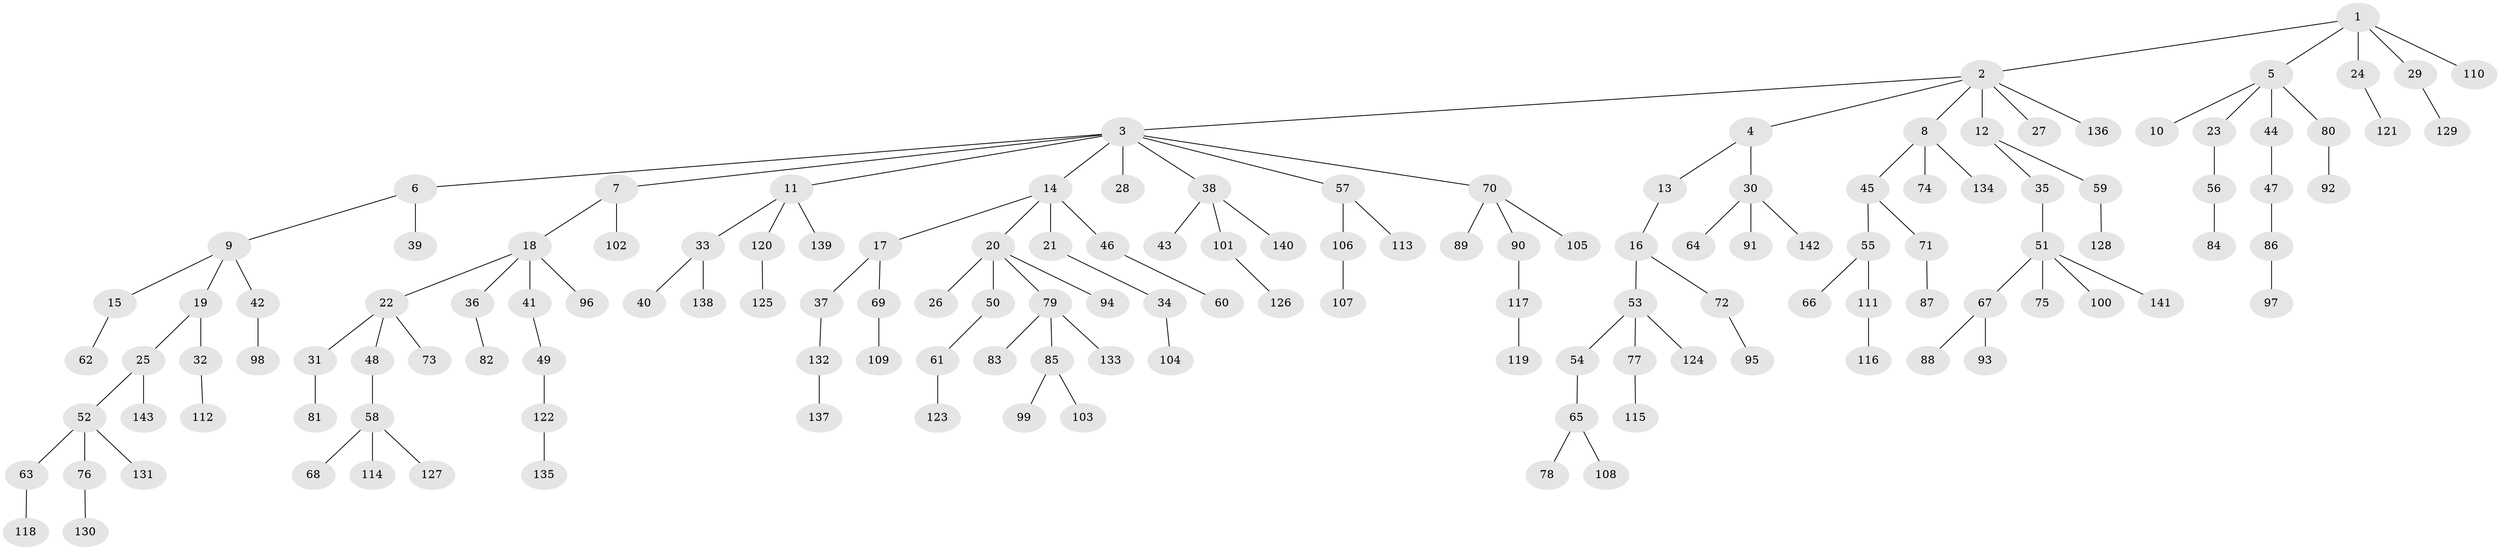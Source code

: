 // Generated by graph-tools (version 1.1) at 2025/53/03/09/25 04:53:29]
// undirected, 143 vertices, 142 edges
graph export_dot {
graph [start="1"]
  node [color=gray90,style=filled];
  1;
  2;
  3;
  4;
  5;
  6;
  7;
  8;
  9;
  10;
  11;
  12;
  13;
  14;
  15;
  16;
  17;
  18;
  19;
  20;
  21;
  22;
  23;
  24;
  25;
  26;
  27;
  28;
  29;
  30;
  31;
  32;
  33;
  34;
  35;
  36;
  37;
  38;
  39;
  40;
  41;
  42;
  43;
  44;
  45;
  46;
  47;
  48;
  49;
  50;
  51;
  52;
  53;
  54;
  55;
  56;
  57;
  58;
  59;
  60;
  61;
  62;
  63;
  64;
  65;
  66;
  67;
  68;
  69;
  70;
  71;
  72;
  73;
  74;
  75;
  76;
  77;
  78;
  79;
  80;
  81;
  82;
  83;
  84;
  85;
  86;
  87;
  88;
  89;
  90;
  91;
  92;
  93;
  94;
  95;
  96;
  97;
  98;
  99;
  100;
  101;
  102;
  103;
  104;
  105;
  106;
  107;
  108;
  109;
  110;
  111;
  112;
  113;
  114;
  115;
  116;
  117;
  118;
  119;
  120;
  121;
  122;
  123;
  124;
  125;
  126;
  127;
  128;
  129;
  130;
  131;
  132;
  133;
  134;
  135;
  136;
  137;
  138;
  139;
  140;
  141;
  142;
  143;
  1 -- 2;
  1 -- 5;
  1 -- 24;
  1 -- 29;
  1 -- 110;
  2 -- 3;
  2 -- 4;
  2 -- 8;
  2 -- 12;
  2 -- 27;
  2 -- 136;
  3 -- 6;
  3 -- 7;
  3 -- 11;
  3 -- 14;
  3 -- 28;
  3 -- 38;
  3 -- 57;
  3 -- 70;
  4 -- 13;
  4 -- 30;
  5 -- 10;
  5 -- 23;
  5 -- 44;
  5 -- 80;
  6 -- 9;
  6 -- 39;
  7 -- 18;
  7 -- 102;
  8 -- 45;
  8 -- 74;
  8 -- 134;
  9 -- 15;
  9 -- 19;
  9 -- 42;
  11 -- 33;
  11 -- 120;
  11 -- 139;
  12 -- 35;
  12 -- 59;
  13 -- 16;
  14 -- 17;
  14 -- 20;
  14 -- 21;
  14 -- 46;
  15 -- 62;
  16 -- 53;
  16 -- 72;
  17 -- 37;
  17 -- 69;
  18 -- 22;
  18 -- 36;
  18 -- 41;
  18 -- 96;
  19 -- 25;
  19 -- 32;
  20 -- 26;
  20 -- 50;
  20 -- 79;
  20 -- 94;
  21 -- 34;
  22 -- 31;
  22 -- 48;
  22 -- 73;
  23 -- 56;
  24 -- 121;
  25 -- 52;
  25 -- 143;
  29 -- 129;
  30 -- 64;
  30 -- 91;
  30 -- 142;
  31 -- 81;
  32 -- 112;
  33 -- 40;
  33 -- 138;
  34 -- 104;
  35 -- 51;
  36 -- 82;
  37 -- 132;
  38 -- 43;
  38 -- 101;
  38 -- 140;
  41 -- 49;
  42 -- 98;
  44 -- 47;
  45 -- 55;
  45 -- 71;
  46 -- 60;
  47 -- 86;
  48 -- 58;
  49 -- 122;
  50 -- 61;
  51 -- 67;
  51 -- 75;
  51 -- 100;
  51 -- 141;
  52 -- 63;
  52 -- 76;
  52 -- 131;
  53 -- 54;
  53 -- 77;
  53 -- 124;
  54 -- 65;
  55 -- 66;
  55 -- 111;
  56 -- 84;
  57 -- 106;
  57 -- 113;
  58 -- 68;
  58 -- 114;
  58 -- 127;
  59 -- 128;
  61 -- 123;
  63 -- 118;
  65 -- 78;
  65 -- 108;
  67 -- 88;
  67 -- 93;
  69 -- 109;
  70 -- 89;
  70 -- 90;
  70 -- 105;
  71 -- 87;
  72 -- 95;
  76 -- 130;
  77 -- 115;
  79 -- 83;
  79 -- 85;
  79 -- 133;
  80 -- 92;
  85 -- 99;
  85 -- 103;
  86 -- 97;
  90 -- 117;
  101 -- 126;
  106 -- 107;
  111 -- 116;
  117 -- 119;
  120 -- 125;
  122 -- 135;
  132 -- 137;
}

